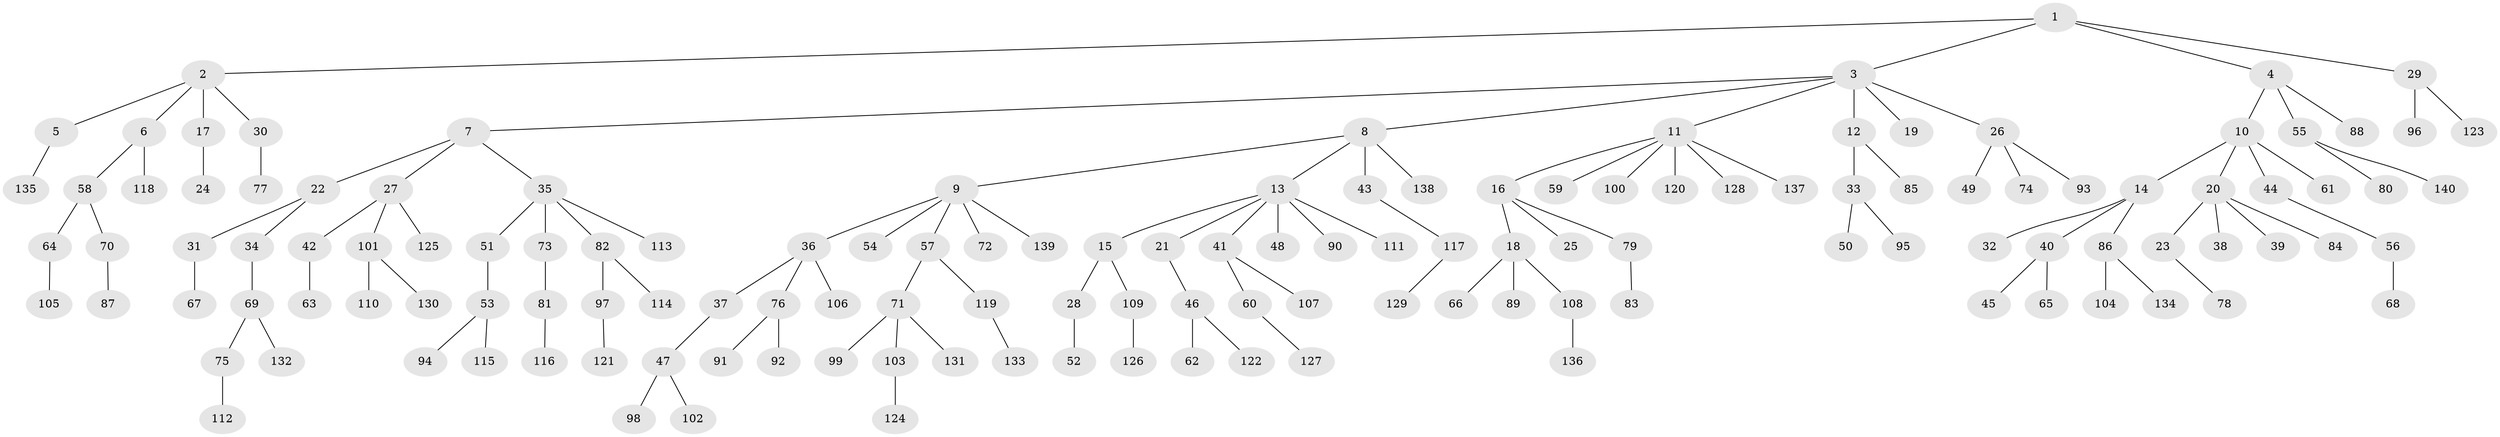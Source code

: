 // Generated by graph-tools (version 1.1) at 2025/15/03/09/25 04:15:24]
// undirected, 140 vertices, 139 edges
graph export_dot {
graph [start="1"]
  node [color=gray90,style=filled];
  1;
  2;
  3;
  4;
  5;
  6;
  7;
  8;
  9;
  10;
  11;
  12;
  13;
  14;
  15;
  16;
  17;
  18;
  19;
  20;
  21;
  22;
  23;
  24;
  25;
  26;
  27;
  28;
  29;
  30;
  31;
  32;
  33;
  34;
  35;
  36;
  37;
  38;
  39;
  40;
  41;
  42;
  43;
  44;
  45;
  46;
  47;
  48;
  49;
  50;
  51;
  52;
  53;
  54;
  55;
  56;
  57;
  58;
  59;
  60;
  61;
  62;
  63;
  64;
  65;
  66;
  67;
  68;
  69;
  70;
  71;
  72;
  73;
  74;
  75;
  76;
  77;
  78;
  79;
  80;
  81;
  82;
  83;
  84;
  85;
  86;
  87;
  88;
  89;
  90;
  91;
  92;
  93;
  94;
  95;
  96;
  97;
  98;
  99;
  100;
  101;
  102;
  103;
  104;
  105;
  106;
  107;
  108;
  109;
  110;
  111;
  112;
  113;
  114;
  115;
  116;
  117;
  118;
  119;
  120;
  121;
  122;
  123;
  124;
  125;
  126;
  127;
  128;
  129;
  130;
  131;
  132;
  133;
  134;
  135;
  136;
  137;
  138;
  139;
  140;
  1 -- 2;
  1 -- 3;
  1 -- 4;
  1 -- 29;
  2 -- 5;
  2 -- 6;
  2 -- 17;
  2 -- 30;
  3 -- 7;
  3 -- 8;
  3 -- 11;
  3 -- 12;
  3 -- 19;
  3 -- 26;
  4 -- 10;
  4 -- 55;
  4 -- 88;
  5 -- 135;
  6 -- 58;
  6 -- 118;
  7 -- 22;
  7 -- 27;
  7 -- 35;
  8 -- 9;
  8 -- 13;
  8 -- 43;
  8 -- 138;
  9 -- 36;
  9 -- 54;
  9 -- 57;
  9 -- 72;
  9 -- 139;
  10 -- 14;
  10 -- 20;
  10 -- 44;
  10 -- 61;
  11 -- 16;
  11 -- 59;
  11 -- 100;
  11 -- 120;
  11 -- 128;
  11 -- 137;
  12 -- 33;
  12 -- 85;
  13 -- 15;
  13 -- 21;
  13 -- 41;
  13 -- 48;
  13 -- 90;
  13 -- 111;
  14 -- 32;
  14 -- 40;
  14 -- 86;
  15 -- 28;
  15 -- 109;
  16 -- 18;
  16 -- 25;
  16 -- 79;
  17 -- 24;
  18 -- 66;
  18 -- 89;
  18 -- 108;
  20 -- 23;
  20 -- 38;
  20 -- 39;
  20 -- 84;
  21 -- 46;
  22 -- 31;
  22 -- 34;
  23 -- 78;
  26 -- 49;
  26 -- 74;
  26 -- 93;
  27 -- 42;
  27 -- 101;
  27 -- 125;
  28 -- 52;
  29 -- 96;
  29 -- 123;
  30 -- 77;
  31 -- 67;
  33 -- 50;
  33 -- 95;
  34 -- 69;
  35 -- 51;
  35 -- 73;
  35 -- 82;
  35 -- 113;
  36 -- 37;
  36 -- 76;
  36 -- 106;
  37 -- 47;
  40 -- 45;
  40 -- 65;
  41 -- 60;
  41 -- 107;
  42 -- 63;
  43 -- 117;
  44 -- 56;
  46 -- 62;
  46 -- 122;
  47 -- 98;
  47 -- 102;
  51 -- 53;
  53 -- 94;
  53 -- 115;
  55 -- 80;
  55 -- 140;
  56 -- 68;
  57 -- 71;
  57 -- 119;
  58 -- 64;
  58 -- 70;
  60 -- 127;
  64 -- 105;
  69 -- 75;
  69 -- 132;
  70 -- 87;
  71 -- 99;
  71 -- 103;
  71 -- 131;
  73 -- 81;
  75 -- 112;
  76 -- 91;
  76 -- 92;
  79 -- 83;
  81 -- 116;
  82 -- 97;
  82 -- 114;
  86 -- 104;
  86 -- 134;
  97 -- 121;
  101 -- 110;
  101 -- 130;
  103 -- 124;
  108 -- 136;
  109 -- 126;
  117 -- 129;
  119 -- 133;
}
